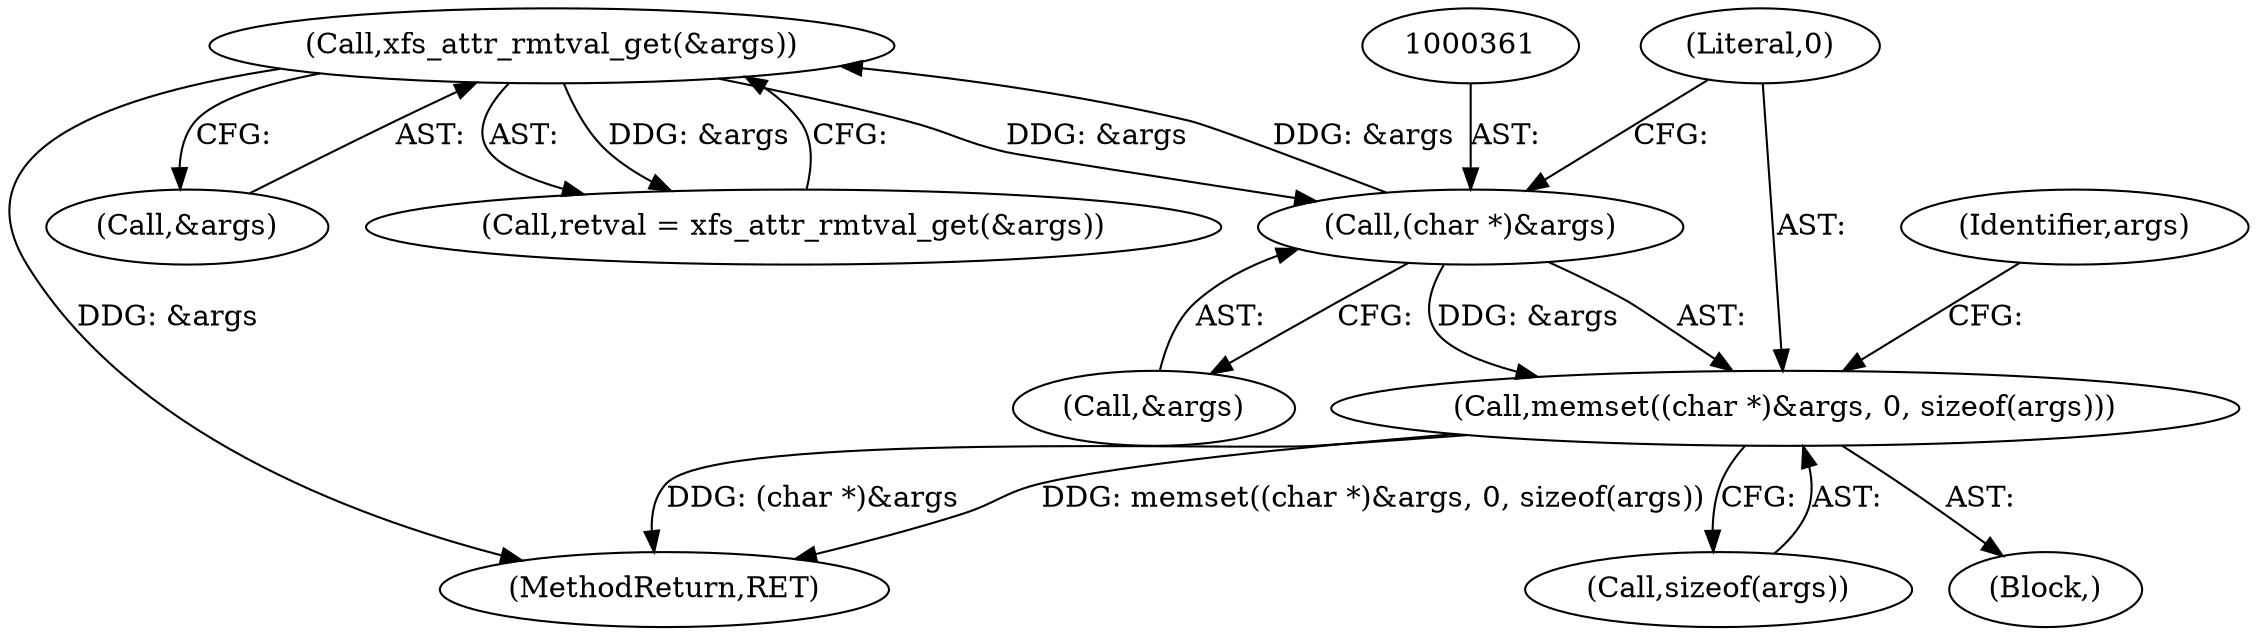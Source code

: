 digraph "0_linux_2e83b79b2d6c78bf1b4aa227938a214dcbddc83f@API" {
"1000359" [label="(Call,memset((char *)&args, 0, sizeof(args)))"];
"1000360" [label="(Call,(char *)&args)"];
"1000430" [label="(Call,xfs_attr_rmtval_get(&args))"];
"1000357" [label="(Block,)"];
"1000369" [label="(Identifier,args)"];
"1000428" [label="(Call,retval = xfs_attr_rmtval_get(&args))"];
"1000360" [label="(Call,(char *)&args)"];
"1000430" [label="(Call,xfs_attr_rmtval_get(&args))"];
"1000362" [label="(Call,&args)"];
"1000364" [label="(Literal,0)"];
"1000365" [label="(Call,sizeof(args))"];
"1000495" [label="(MethodReturn,RET)"];
"1000431" [label="(Call,&args)"];
"1000359" [label="(Call,memset((char *)&args, 0, sizeof(args)))"];
"1000359" -> "1000357"  [label="AST: "];
"1000359" -> "1000365"  [label="CFG: "];
"1000360" -> "1000359"  [label="AST: "];
"1000364" -> "1000359"  [label="AST: "];
"1000365" -> "1000359"  [label="AST: "];
"1000369" -> "1000359"  [label="CFG: "];
"1000359" -> "1000495"  [label="DDG: (char *)&args"];
"1000359" -> "1000495"  [label="DDG: memset((char *)&args, 0, sizeof(args))"];
"1000360" -> "1000359"  [label="DDG: &args"];
"1000360" -> "1000362"  [label="CFG: "];
"1000361" -> "1000360"  [label="AST: "];
"1000362" -> "1000360"  [label="AST: "];
"1000364" -> "1000360"  [label="CFG: "];
"1000430" -> "1000360"  [label="DDG: &args"];
"1000360" -> "1000430"  [label="DDG: &args"];
"1000430" -> "1000428"  [label="AST: "];
"1000430" -> "1000431"  [label="CFG: "];
"1000431" -> "1000430"  [label="AST: "];
"1000428" -> "1000430"  [label="CFG: "];
"1000430" -> "1000495"  [label="DDG: &args"];
"1000430" -> "1000428"  [label="DDG: &args"];
}
